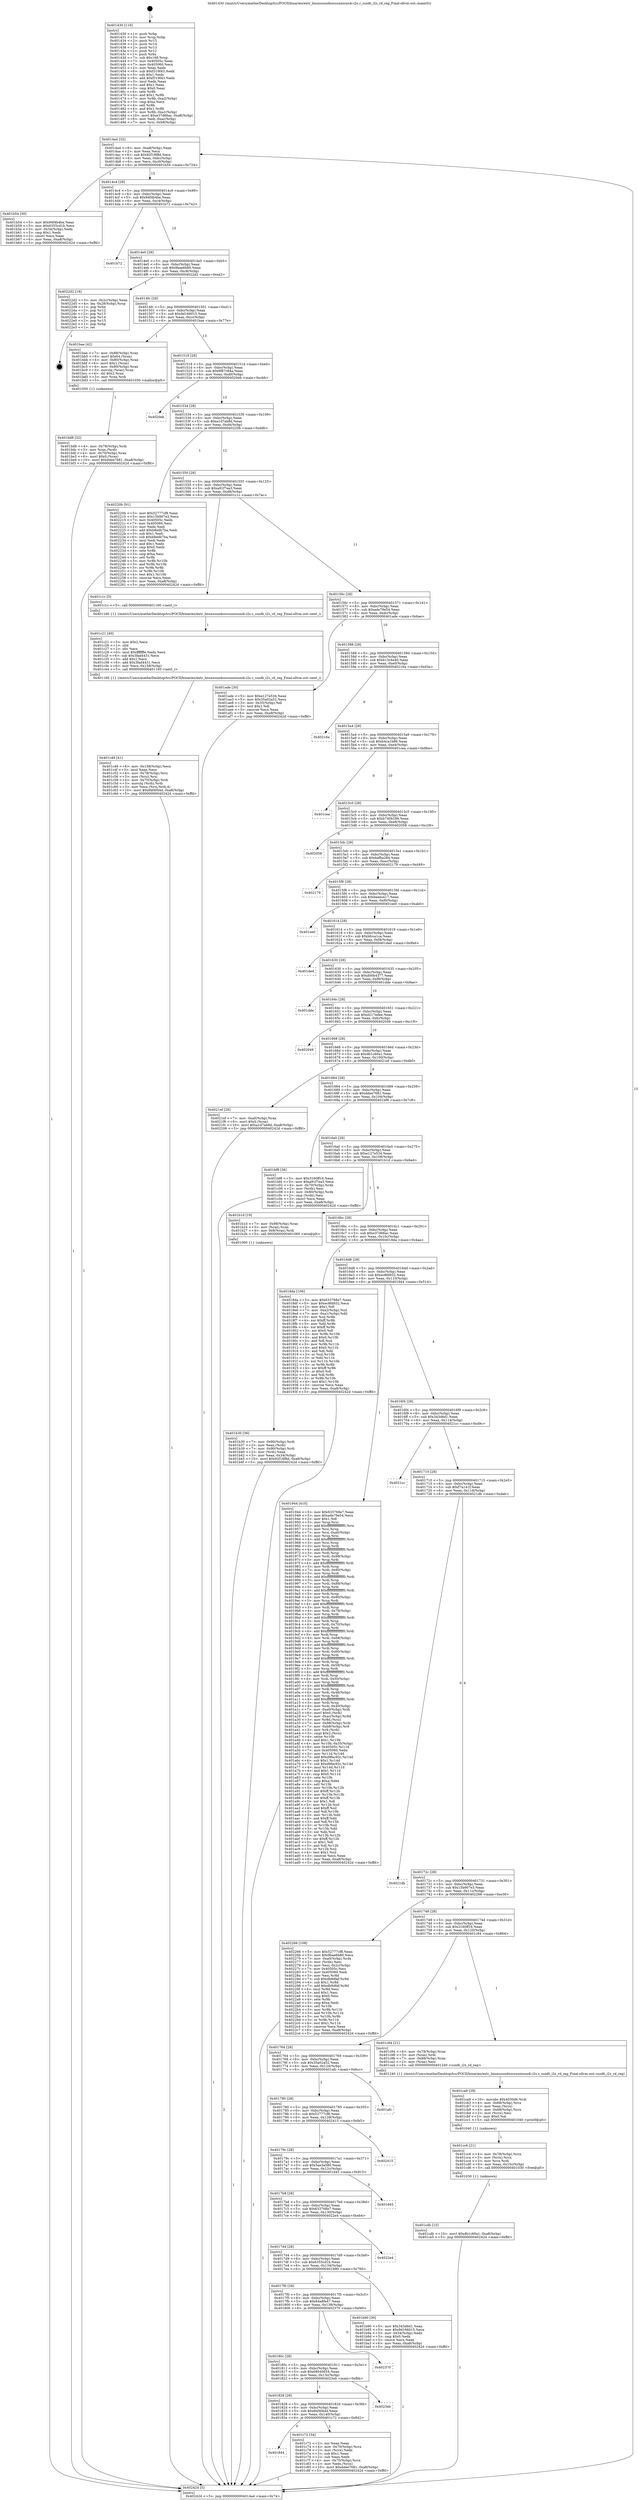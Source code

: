 digraph "0x401430" {
  label = "0x401430 (/mnt/c/Users/mathe/Desktop/tcc/POCII/binaries/extr_linuxsoundsocsunxisun4i-i2s.c_sun8i_i2s_rd_reg_Final-ollvm.out::main(0))"
  labelloc = "t"
  node[shape=record]

  Entry [label="",width=0.3,height=0.3,shape=circle,fillcolor=black,style=filled]
  "0x4014a4" [label="{
     0x4014a4 [32]\l
     | [instrs]\l
     &nbsp;&nbsp;0x4014a4 \<+6\>: mov -0xa8(%rbp),%eax\l
     &nbsp;&nbsp;0x4014aa \<+2\>: mov %eax,%ecx\l
     &nbsp;&nbsp;0x4014ac \<+6\>: sub $0x92f18f8d,%ecx\l
     &nbsp;&nbsp;0x4014b2 \<+6\>: mov %eax,-0xbc(%rbp)\l
     &nbsp;&nbsp;0x4014b8 \<+6\>: mov %ecx,-0xc0(%rbp)\l
     &nbsp;&nbsp;0x4014be \<+6\>: je 0000000000401b54 \<main+0x724\>\l
  }"]
  "0x401b54" [label="{
     0x401b54 [30]\l
     | [instrs]\l
     &nbsp;&nbsp;0x401b54 \<+5\>: mov $0x94f4b4be,%eax\l
     &nbsp;&nbsp;0x401b59 \<+5\>: mov $0x6355cd1b,%ecx\l
     &nbsp;&nbsp;0x401b5e \<+3\>: mov -0x34(%rbp),%edx\l
     &nbsp;&nbsp;0x401b61 \<+3\>: cmp $0x1,%edx\l
     &nbsp;&nbsp;0x401b64 \<+3\>: cmovl %ecx,%eax\l
     &nbsp;&nbsp;0x401b67 \<+6\>: mov %eax,-0xa8(%rbp)\l
     &nbsp;&nbsp;0x401b6d \<+5\>: jmp 000000000040242d \<main+0xffd\>\l
  }"]
  "0x4014c4" [label="{
     0x4014c4 [28]\l
     | [instrs]\l
     &nbsp;&nbsp;0x4014c4 \<+5\>: jmp 00000000004014c9 \<main+0x99\>\l
     &nbsp;&nbsp;0x4014c9 \<+6\>: mov -0xbc(%rbp),%eax\l
     &nbsp;&nbsp;0x4014cf \<+5\>: sub $0x94f4b4be,%eax\l
     &nbsp;&nbsp;0x4014d4 \<+6\>: mov %eax,-0xc4(%rbp)\l
     &nbsp;&nbsp;0x4014da \<+6\>: je 0000000000401b72 \<main+0x742\>\l
  }"]
  Exit [label="",width=0.3,height=0.3,shape=circle,fillcolor=black,style=filled,peripheries=2]
  "0x401b72" [label="{
     0x401b72\l
  }", style=dashed]
  "0x4014e0" [label="{
     0x4014e0 [28]\l
     | [instrs]\l
     &nbsp;&nbsp;0x4014e0 \<+5\>: jmp 00000000004014e5 \<main+0xb5\>\l
     &nbsp;&nbsp;0x4014e5 \<+6\>: mov -0xbc(%rbp),%eax\l
     &nbsp;&nbsp;0x4014eb \<+5\>: sub $0x9bae6b80,%eax\l
     &nbsp;&nbsp;0x4014f0 \<+6\>: mov %eax,-0xc8(%rbp)\l
     &nbsp;&nbsp;0x4014f6 \<+6\>: je 00000000004022d2 \<main+0xea2\>\l
  }"]
  "0x401cdb" [label="{
     0x401cdb [15]\l
     | [instrs]\l
     &nbsp;&nbsp;0x401cdb \<+10\>: movl $0xdb1c60a1,-0xa8(%rbp)\l
     &nbsp;&nbsp;0x401ce5 \<+5\>: jmp 000000000040242d \<main+0xffd\>\l
  }"]
  "0x4022d2" [label="{
     0x4022d2 [18]\l
     | [instrs]\l
     &nbsp;&nbsp;0x4022d2 \<+3\>: mov -0x2c(%rbp),%eax\l
     &nbsp;&nbsp;0x4022d5 \<+4\>: lea -0x28(%rbp),%rsp\l
     &nbsp;&nbsp;0x4022d9 \<+1\>: pop %rbx\l
     &nbsp;&nbsp;0x4022da \<+2\>: pop %r12\l
     &nbsp;&nbsp;0x4022dc \<+2\>: pop %r13\l
     &nbsp;&nbsp;0x4022de \<+2\>: pop %r14\l
     &nbsp;&nbsp;0x4022e0 \<+2\>: pop %r15\l
     &nbsp;&nbsp;0x4022e2 \<+1\>: pop %rbp\l
     &nbsp;&nbsp;0x4022e3 \<+1\>: ret\l
  }"]
  "0x4014fc" [label="{
     0x4014fc [28]\l
     | [instrs]\l
     &nbsp;&nbsp;0x4014fc \<+5\>: jmp 0000000000401501 \<main+0xd1\>\l
     &nbsp;&nbsp;0x401501 \<+6\>: mov -0xbc(%rbp),%eax\l
     &nbsp;&nbsp;0x401507 \<+5\>: sub $0x9d166015,%eax\l
     &nbsp;&nbsp;0x40150c \<+6\>: mov %eax,-0xcc(%rbp)\l
     &nbsp;&nbsp;0x401512 \<+6\>: je 0000000000401bae \<main+0x77e\>\l
  }"]
  "0x401cc6" [label="{
     0x401cc6 [21]\l
     | [instrs]\l
     &nbsp;&nbsp;0x401cc6 \<+4\>: mov -0x78(%rbp),%rcx\l
     &nbsp;&nbsp;0x401cca \<+3\>: mov (%rcx),%rcx\l
     &nbsp;&nbsp;0x401ccd \<+3\>: mov %rcx,%rdi\l
     &nbsp;&nbsp;0x401cd0 \<+6\>: mov %eax,-0x15c(%rbp)\l
     &nbsp;&nbsp;0x401cd6 \<+5\>: call 0000000000401030 \<free@plt\>\l
     | [calls]\l
     &nbsp;&nbsp;0x401030 \{1\} (unknown)\l
  }"]
  "0x401bae" [label="{
     0x401bae [42]\l
     | [instrs]\l
     &nbsp;&nbsp;0x401bae \<+7\>: mov -0x88(%rbp),%rax\l
     &nbsp;&nbsp;0x401bb5 \<+6\>: movl $0x64,(%rax)\l
     &nbsp;&nbsp;0x401bbb \<+4\>: mov -0x80(%rbp),%rax\l
     &nbsp;&nbsp;0x401bbf \<+6\>: movl $0x1,(%rax)\l
     &nbsp;&nbsp;0x401bc5 \<+4\>: mov -0x80(%rbp),%rax\l
     &nbsp;&nbsp;0x401bc9 \<+3\>: movslq (%rax),%rax\l
     &nbsp;&nbsp;0x401bcc \<+4\>: shl $0x2,%rax\l
     &nbsp;&nbsp;0x401bd0 \<+3\>: mov %rax,%rdi\l
     &nbsp;&nbsp;0x401bd3 \<+5\>: call 0000000000401050 \<malloc@plt\>\l
     | [calls]\l
     &nbsp;&nbsp;0x401050 \{1\} (unknown)\l
  }"]
  "0x401518" [label="{
     0x401518 [28]\l
     | [instrs]\l
     &nbsp;&nbsp;0x401518 \<+5\>: jmp 000000000040151d \<main+0xed\>\l
     &nbsp;&nbsp;0x40151d \<+6\>: mov -0xbc(%rbp),%eax\l
     &nbsp;&nbsp;0x401523 \<+5\>: sub $0x9f87c84a,%eax\l
     &nbsp;&nbsp;0x401528 \<+6\>: mov %eax,-0xd0(%rbp)\l
     &nbsp;&nbsp;0x40152e \<+6\>: je 00000000004020eb \<main+0xcbb\>\l
  }"]
  "0x401ca9" [label="{
     0x401ca9 [29]\l
     | [instrs]\l
     &nbsp;&nbsp;0x401ca9 \<+10\>: movabs $0x4030d6,%rdi\l
     &nbsp;&nbsp;0x401cb3 \<+4\>: mov -0x68(%rbp),%rcx\l
     &nbsp;&nbsp;0x401cb7 \<+2\>: mov %eax,(%rcx)\l
     &nbsp;&nbsp;0x401cb9 \<+4\>: mov -0x68(%rbp),%rcx\l
     &nbsp;&nbsp;0x401cbd \<+2\>: mov (%rcx),%esi\l
     &nbsp;&nbsp;0x401cbf \<+2\>: mov $0x0,%al\l
     &nbsp;&nbsp;0x401cc1 \<+5\>: call 0000000000401040 \<printf@plt\>\l
     | [calls]\l
     &nbsp;&nbsp;0x401040 \{1\} (unknown)\l
  }"]
  "0x4020eb" [label="{
     0x4020eb\l
  }", style=dashed]
  "0x401534" [label="{
     0x401534 [28]\l
     | [instrs]\l
     &nbsp;&nbsp;0x401534 \<+5\>: jmp 0000000000401539 \<main+0x109\>\l
     &nbsp;&nbsp;0x401539 \<+6\>: mov -0xbc(%rbp),%eax\l
     &nbsp;&nbsp;0x40153f \<+5\>: sub $0xa1d7ab8d,%eax\l
     &nbsp;&nbsp;0x401544 \<+6\>: mov %eax,-0xd4(%rbp)\l
     &nbsp;&nbsp;0x40154a \<+6\>: je 000000000040220b \<main+0xddb\>\l
  }"]
  "0x401844" [label="{
     0x401844\l
  }", style=dashed]
  "0x40220b" [label="{
     0x40220b [91]\l
     | [instrs]\l
     &nbsp;&nbsp;0x40220b \<+5\>: mov $0x52777cf8,%eax\l
     &nbsp;&nbsp;0x402210 \<+5\>: mov $0x15b907e3,%ecx\l
     &nbsp;&nbsp;0x402215 \<+7\>: mov 0x40505c,%edx\l
     &nbsp;&nbsp;0x40221c \<+7\>: mov 0x405060,%esi\l
     &nbsp;&nbsp;0x402223 \<+2\>: mov %edx,%edi\l
     &nbsp;&nbsp;0x402225 \<+6\>: add $0xb8edb7ba,%edi\l
     &nbsp;&nbsp;0x40222b \<+3\>: sub $0x1,%edi\l
     &nbsp;&nbsp;0x40222e \<+6\>: sub $0xb8edb7ba,%edi\l
     &nbsp;&nbsp;0x402234 \<+3\>: imul %edi,%edx\l
     &nbsp;&nbsp;0x402237 \<+3\>: and $0x1,%edx\l
     &nbsp;&nbsp;0x40223a \<+3\>: cmp $0x0,%edx\l
     &nbsp;&nbsp;0x40223d \<+4\>: sete %r8b\l
     &nbsp;&nbsp;0x402241 \<+3\>: cmp $0xa,%esi\l
     &nbsp;&nbsp;0x402244 \<+4\>: setl %r9b\l
     &nbsp;&nbsp;0x402248 \<+3\>: mov %r8b,%r10b\l
     &nbsp;&nbsp;0x40224b \<+3\>: and %r9b,%r10b\l
     &nbsp;&nbsp;0x40224e \<+3\>: xor %r9b,%r8b\l
     &nbsp;&nbsp;0x402251 \<+3\>: or %r8b,%r10b\l
     &nbsp;&nbsp;0x402254 \<+4\>: test $0x1,%r10b\l
     &nbsp;&nbsp;0x402258 \<+3\>: cmovne %ecx,%eax\l
     &nbsp;&nbsp;0x40225b \<+6\>: mov %eax,-0xa8(%rbp)\l
     &nbsp;&nbsp;0x402261 \<+5\>: jmp 000000000040242d \<main+0xffd\>\l
  }"]
  "0x401550" [label="{
     0x401550 [28]\l
     | [instrs]\l
     &nbsp;&nbsp;0x401550 \<+5\>: jmp 0000000000401555 \<main+0x125\>\l
     &nbsp;&nbsp;0x401555 \<+6\>: mov -0xbc(%rbp),%eax\l
     &nbsp;&nbsp;0x40155b \<+5\>: sub $0xa91f7ea3,%eax\l
     &nbsp;&nbsp;0x401560 \<+6\>: mov %eax,-0xd8(%rbp)\l
     &nbsp;&nbsp;0x401566 \<+6\>: je 0000000000401c1c \<main+0x7ec\>\l
  }"]
  "0x401c72" [label="{
     0x401c72 [34]\l
     | [instrs]\l
     &nbsp;&nbsp;0x401c72 \<+2\>: xor %eax,%eax\l
     &nbsp;&nbsp;0x401c74 \<+4\>: mov -0x70(%rbp),%rcx\l
     &nbsp;&nbsp;0x401c78 \<+2\>: mov (%rcx),%edx\l
     &nbsp;&nbsp;0x401c7a \<+3\>: sub $0x1,%eax\l
     &nbsp;&nbsp;0x401c7d \<+2\>: sub %eax,%edx\l
     &nbsp;&nbsp;0x401c7f \<+4\>: mov -0x70(%rbp),%rcx\l
     &nbsp;&nbsp;0x401c83 \<+2\>: mov %edx,(%rcx)\l
     &nbsp;&nbsp;0x401c85 \<+10\>: movl $0xddee7681,-0xa8(%rbp)\l
     &nbsp;&nbsp;0x401c8f \<+5\>: jmp 000000000040242d \<main+0xffd\>\l
  }"]
  "0x401c1c" [label="{
     0x401c1c [5]\l
     | [instrs]\l
     &nbsp;&nbsp;0x401c1c \<+5\>: call 0000000000401160 \<next_i\>\l
     | [calls]\l
     &nbsp;&nbsp;0x401160 \{1\} (/mnt/c/Users/mathe/Desktop/tcc/POCII/binaries/extr_linuxsoundsocsunxisun4i-i2s.c_sun8i_i2s_rd_reg_Final-ollvm.out::next_i)\l
  }"]
  "0x40156c" [label="{
     0x40156c [28]\l
     | [instrs]\l
     &nbsp;&nbsp;0x40156c \<+5\>: jmp 0000000000401571 \<main+0x141\>\l
     &nbsp;&nbsp;0x401571 \<+6\>: mov -0xbc(%rbp),%eax\l
     &nbsp;&nbsp;0x401577 \<+5\>: sub $0xade79e54,%eax\l
     &nbsp;&nbsp;0x40157c \<+6\>: mov %eax,-0xdc(%rbp)\l
     &nbsp;&nbsp;0x401582 \<+6\>: je 0000000000401ade \<main+0x6ae\>\l
  }"]
  "0x401828" [label="{
     0x401828 [28]\l
     | [instrs]\l
     &nbsp;&nbsp;0x401828 \<+5\>: jmp 000000000040182d \<main+0x3fd\>\l
     &nbsp;&nbsp;0x40182d \<+6\>: mov -0xbc(%rbp),%eax\l
     &nbsp;&nbsp;0x401833 \<+5\>: sub $0x6bf4f44d,%eax\l
     &nbsp;&nbsp;0x401838 \<+6\>: mov %eax,-0x140(%rbp)\l
     &nbsp;&nbsp;0x40183e \<+6\>: je 0000000000401c72 \<main+0x842\>\l
  }"]
  "0x401ade" [label="{
     0x401ade [30]\l
     | [instrs]\l
     &nbsp;&nbsp;0x401ade \<+5\>: mov $0xe127e534,%eax\l
     &nbsp;&nbsp;0x401ae3 \<+5\>: mov $0x35a02a52,%ecx\l
     &nbsp;&nbsp;0x401ae8 \<+3\>: mov -0x35(%rbp),%dl\l
     &nbsp;&nbsp;0x401aeb \<+3\>: test $0x1,%dl\l
     &nbsp;&nbsp;0x401aee \<+3\>: cmovne %ecx,%eax\l
     &nbsp;&nbsp;0x401af1 \<+6\>: mov %eax,-0xa8(%rbp)\l
     &nbsp;&nbsp;0x401af7 \<+5\>: jmp 000000000040242d \<main+0xffd\>\l
  }"]
  "0x401588" [label="{
     0x401588 [28]\l
     | [instrs]\l
     &nbsp;&nbsp;0x401588 \<+5\>: jmp 000000000040158d \<main+0x15d\>\l
     &nbsp;&nbsp;0x40158d \<+6\>: mov -0xbc(%rbp),%eax\l
     &nbsp;&nbsp;0x401593 \<+5\>: sub $0xb13c4a40,%eax\l
     &nbsp;&nbsp;0x401598 \<+6\>: mov %eax,-0xe0(%rbp)\l
     &nbsp;&nbsp;0x40159e \<+6\>: je 000000000040216a \<main+0xd3a\>\l
  }"]
  "0x4023eb" [label="{
     0x4023eb\l
  }", style=dashed]
  "0x40216a" [label="{
     0x40216a\l
  }", style=dashed]
  "0x4015a4" [label="{
     0x4015a4 [28]\l
     | [instrs]\l
     &nbsp;&nbsp;0x4015a4 \<+5\>: jmp 00000000004015a9 \<main+0x179\>\l
     &nbsp;&nbsp;0x4015a9 \<+6\>: mov -0xbc(%rbp),%eax\l
     &nbsp;&nbsp;0x4015af \<+5\>: sub $0xb4ca1b86,%eax\l
     &nbsp;&nbsp;0x4015b4 \<+6\>: mov %eax,-0xe4(%rbp)\l
     &nbsp;&nbsp;0x4015ba \<+6\>: je 0000000000401cea \<main+0x8ba\>\l
  }"]
  "0x40180c" [label="{
     0x40180c [28]\l
     | [instrs]\l
     &nbsp;&nbsp;0x40180c \<+5\>: jmp 0000000000401811 \<main+0x3e1\>\l
     &nbsp;&nbsp;0x401811 \<+6\>: mov -0xbc(%rbp),%eax\l
     &nbsp;&nbsp;0x401817 \<+5\>: sub $0x68040654,%eax\l
     &nbsp;&nbsp;0x40181c \<+6\>: mov %eax,-0x13c(%rbp)\l
     &nbsp;&nbsp;0x401822 \<+6\>: je 00000000004023eb \<main+0xfbb\>\l
  }"]
  "0x401cea" [label="{
     0x401cea\l
  }", style=dashed]
  "0x4015c0" [label="{
     0x4015c0 [28]\l
     | [instrs]\l
     &nbsp;&nbsp;0x4015c0 \<+5\>: jmp 00000000004015c5 \<main+0x195\>\l
     &nbsp;&nbsp;0x4015c5 \<+6\>: mov -0xbc(%rbp),%eax\l
     &nbsp;&nbsp;0x4015cb \<+5\>: sub $0xb740b186,%eax\l
     &nbsp;&nbsp;0x4015d0 \<+6\>: mov %eax,-0xe8(%rbp)\l
     &nbsp;&nbsp;0x4015d6 \<+6\>: je 0000000000402058 \<main+0xc28\>\l
  }"]
  "0x402370" [label="{
     0x402370\l
  }", style=dashed]
  "0x402058" [label="{
     0x402058\l
  }", style=dashed]
  "0x4015dc" [label="{
     0x4015dc [28]\l
     | [instrs]\l
     &nbsp;&nbsp;0x4015dc \<+5\>: jmp 00000000004015e1 \<main+0x1b1\>\l
     &nbsp;&nbsp;0x4015e1 \<+6\>: mov -0xbc(%rbp),%eax\l
     &nbsp;&nbsp;0x4015e7 \<+5\>: sub $0xbafba284,%eax\l
     &nbsp;&nbsp;0x4015ec \<+6\>: mov %eax,-0xec(%rbp)\l
     &nbsp;&nbsp;0x4015f2 \<+6\>: je 0000000000402179 \<main+0xd49\>\l
  }"]
  "0x401c49" [label="{
     0x401c49 [41]\l
     | [instrs]\l
     &nbsp;&nbsp;0x401c49 \<+6\>: mov -0x158(%rbp),%ecx\l
     &nbsp;&nbsp;0x401c4f \<+3\>: imul %eax,%ecx\l
     &nbsp;&nbsp;0x401c52 \<+4\>: mov -0x78(%rbp),%rsi\l
     &nbsp;&nbsp;0x401c56 \<+3\>: mov (%rsi),%rsi\l
     &nbsp;&nbsp;0x401c59 \<+4\>: mov -0x70(%rbp),%rdi\l
     &nbsp;&nbsp;0x401c5d \<+3\>: movslq (%rdi),%rdi\l
     &nbsp;&nbsp;0x401c60 \<+3\>: mov %ecx,(%rsi,%rdi,4)\l
     &nbsp;&nbsp;0x401c63 \<+10\>: movl $0x6bf4f44d,-0xa8(%rbp)\l
     &nbsp;&nbsp;0x401c6d \<+5\>: jmp 000000000040242d \<main+0xffd\>\l
  }"]
  "0x402179" [label="{
     0x402179\l
  }", style=dashed]
  "0x4015f8" [label="{
     0x4015f8 [28]\l
     | [instrs]\l
     &nbsp;&nbsp;0x4015f8 \<+5\>: jmp 00000000004015fd \<main+0x1cd\>\l
     &nbsp;&nbsp;0x4015fd \<+6\>: mov -0xbc(%rbp),%eax\l
     &nbsp;&nbsp;0x401603 \<+5\>: sub $0xbeeece17,%eax\l
     &nbsp;&nbsp;0x401608 \<+6\>: mov %eax,-0xf0(%rbp)\l
     &nbsp;&nbsp;0x40160e \<+6\>: je 0000000000401ee0 \<main+0xab0\>\l
  }"]
  "0x401c21" [label="{
     0x401c21 [40]\l
     | [instrs]\l
     &nbsp;&nbsp;0x401c21 \<+5\>: mov $0x2,%ecx\l
     &nbsp;&nbsp;0x401c26 \<+1\>: cltd\l
     &nbsp;&nbsp;0x401c27 \<+2\>: idiv %ecx\l
     &nbsp;&nbsp;0x401c29 \<+6\>: imul $0xfffffffe,%edx,%ecx\l
     &nbsp;&nbsp;0x401c2f \<+6\>: sub $0x3fad4431,%ecx\l
     &nbsp;&nbsp;0x401c35 \<+3\>: add $0x1,%ecx\l
     &nbsp;&nbsp;0x401c38 \<+6\>: add $0x3fad4431,%ecx\l
     &nbsp;&nbsp;0x401c3e \<+6\>: mov %ecx,-0x158(%rbp)\l
     &nbsp;&nbsp;0x401c44 \<+5\>: call 0000000000401160 \<next_i\>\l
     | [calls]\l
     &nbsp;&nbsp;0x401160 \{1\} (/mnt/c/Users/mathe/Desktop/tcc/POCII/binaries/extr_linuxsoundsocsunxisun4i-i2s.c_sun8i_i2s_rd_reg_Final-ollvm.out::next_i)\l
  }"]
  "0x401ee0" [label="{
     0x401ee0\l
  }", style=dashed]
  "0x401614" [label="{
     0x401614 [28]\l
     | [instrs]\l
     &nbsp;&nbsp;0x401614 \<+5\>: jmp 0000000000401619 \<main+0x1e9\>\l
     &nbsp;&nbsp;0x401619 \<+6\>: mov -0xbc(%rbp),%eax\l
     &nbsp;&nbsp;0x40161f \<+5\>: sub $0xbfcca1ca,%eax\l
     &nbsp;&nbsp;0x401624 \<+6\>: mov %eax,-0xf4(%rbp)\l
     &nbsp;&nbsp;0x40162a \<+6\>: je 0000000000401ded \<main+0x9bd\>\l
  }"]
  "0x401bd8" [label="{
     0x401bd8 [32]\l
     | [instrs]\l
     &nbsp;&nbsp;0x401bd8 \<+4\>: mov -0x78(%rbp),%rdi\l
     &nbsp;&nbsp;0x401bdc \<+3\>: mov %rax,(%rdi)\l
     &nbsp;&nbsp;0x401bdf \<+4\>: mov -0x70(%rbp),%rax\l
     &nbsp;&nbsp;0x401be3 \<+6\>: movl $0x0,(%rax)\l
     &nbsp;&nbsp;0x401be9 \<+10\>: movl $0xddee7681,-0xa8(%rbp)\l
     &nbsp;&nbsp;0x401bf3 \<+5\>: jmp 000000000040242d \<main+0xffd\>\l
  }"]
  "0x401ded" [label="{
     0x401ded\l
  }", style=dashed]
  "0x401630" [label="{
     0x401630 [28]\l
     | [instrs]\l
     &nbsp;&nbsp;0x401630 \<+5\>: jmp 0000000000401635 \<main+0x205\>\l
     &nbsp;&nbsp;0x401635 \<+6\>: mov -0xbc(%rbp),%eax\l
     &nbsp;&nbsp;0x40163b \<+5\>: sub $0xd00b4377,%eax\l
     &nbsp;&nbsp;0x401640 \<+6\>: mov %eax,-0xf8(%rbp)\l
     &nbsp;&nbsp;0x401646 \<+6\>: je 0000000000401dde \<main+0x9ae\>\l
  }"]
  "0x4017f0" [label="{
     0x4017f0 [28]\l
     | [instrs]\l
     &nbsp;&nbsp;0x4017f0 \<+5\>: jmp 00000000004017f5 \<main+0x3c5\>\l
     &nbsp;&nbsp;0x4017f5 \<+6\>: mov -0xbc(%rbp),%eax\l
     &nbsp;&nbsp;0x4017fb \<+5\>: sub $0x64a8fe47,%eax\l
     &nbsp;&nbsp;0x401800 \<+6\>: mov %eax,-0x138(%rbp)\l
     &nbsp;&nbsp;0x401806 \<+6\>: je 0000000000402370 \<main+0xf40\>\l
  }"]
  "0x401dde" [label="{
     0x401dde\l
  }", style=dashed]
  "0x40164c" [label="{
     0x40164c [28]\l
     | [instrs]\l
     &nbsp;&nbsp;0x40164c \<+5\>: jmp 0000000000401651 \<main+0x221\>\l
     &nbsp;&nbsp;0x401651 \<+6\>: mov -0xbc(%rbp),%eax\l
     &nbsp;&nbsp;0x401657 \<+5\>: sub $0xd217edee,%eax\l
     &nbsp;&nbsp;0x40165c \<+6\>: mov %eax,-0xfc(%rbp)\l
     &nbsp;&nbsp;0x401662 \<+6\>: je 0000000000402049 \<main+0xc19\>\l
  }"]
  "0x401b90" [label="{
     0x401b90 [30]\l
     | [instrs]\l
     &nbsp;&nbsp;0x401b90 \<+5\>: mov $0x343d6d1,%eax\l
     &nbsp;&nbsp;0x401b95 \<+5\>: mov $0x9d166015,%ecx\l
     &nbsp;&nbsp;0x401b9a \<+3\>: mov -0x34(%rbp),%edx\l
     &nbsp;&nbsp;0x401b9d \<+3\>: cmp $0x0,%edx\l
     &nbsp;&nbsp;0x401ba0 \<+3\>: cmove %ecx,%eax\l
     &nbsp;&nbsp;0x401ba3 \<+6\>: mov %eax,-0xa8(%rbp)\l
     &nbsp;&nbsp;0x401ba9 \<+5\>: jmp 000000000040242d \<main+0xffd\>\l
  }"]
  "0x402049" [label="{
     0x402049\l
  }", style=dashed]
  "0x401668" [label="{
     0x401668 [28]\l
     | [instrs]\l
     &nbsp;&nbsp;0x401668 \<+5\>: jmp 000000000040166d \<main+0x23d\>\l
     &nbsp;&nbsp;0x40166d \<+6\>: mov -0xbc(%rbp),%eax\l
     &nbsp;&nbsp;0x401673 \<+5\>: sub $0xdb1c60a1,%eax\l
     &nbsp;&nbsp;0x401678 \<+6\>: mov %eax,-0x100(%rbp)\l
     &nbsp;&nbsp;0x40167e \<+6\>: je 00000000004021ef \<main+0xdbf\>\l
  }"]
  "0x4017d4" [label="{
     0x4017d4 [28]\l
     | [instrs]\l
     &nbsp;&nbsp;0x4017d4 \<+5\>: jmp 00000000004017d9 \<main+0x3a9\>\l
     &nbsp;&nbsp;0x4017d9 \<+6\>: mov -0xbc(%rbp),%eax\l
     &nbsp;&nbsp;0x4017df \<+5\>: sub $0x6355cd1b,%eax\l
     &nbsp;&nbsp;0x4017e4 \<+6\>: mov %eax,-0x134(%rbp)\l
     &nbsp;&nbsp;0x4017ea \<+6\>: je 0000000000401b90 \<main+0x760\>\l
  }"]
  "0x4021ef" [label="{
     0x4021ef [28]\l
     | [instrs]\l
     &nbsp;&nbsp;0x4021ef \<+7\>: mov -0xa0(%rbp),%rax\l
     &nbsp;&nbsp;0x4021f6 \<+6\>: movl $0x0,(%rax)\l
     &nbsp;&nbsp;0x4021fc \<+10\>: movl $0xa1d7ab8d,-0xa8(%rbp)\l
     &nbsp;&nbsp;0x402206 \<+5\>: jmp 000000000040242d \<main+0xffd\>\l
  }"]
  "0x401684" [label="{
     0x401684 [28]\l
     | [instrs]\l
     &nbsp;&nbsp;0x401684 \<+5\>: jmp 0000000000401689 \<main+0x259\>\l
     &nbsp;&nbsp;0x401689 \<+6\>: mov -0xbc(%rbp),%eax\l
     &nbsp;&nbsp;0x40168f \<+5\>: sub $0xddee7681,%eax\l
     &nbsp;&nbsp;0x401694 \<+6\>: mov %eax,-0x104(%rbp)\l
     &nbsp;&nbsp;0x40169a \<+6\>: je 0000000000401bf8 \<main+0x7c8\>\l
  }"]
  "0x4022e4" [label="{
     0x4022e4\l
  }", style=dashed]
  "0x401bf8" [label="{
     0x401bf8 [36]\l
     | [instrs]\l
     &nbsp;&nbsp;0x401bf8 \<+5\>: mov $0x3160ff16,%eax\l
     &nbsp;&nbsp;0x401bfd \<+5\>: mov $0xa91f7ea3,%ecx\l
     &nbsp;&nbsp;0x401c02 \<+4\>: mov -0x70(%rbp),%rdx\l
     &nbsp;&nbsp;0x401c06 \<+2\>: mov (%rdx),%esi\l
     &nbsp;&nbsp;0x401c08 \<+4\>: mov -0x80(%rbp),%rdx\l
     &nbsp;&nbsp;0x401c0c \<+2\>: cmp (%rdx),%esi\l
     &nbsp;&nbsp;0x401c0e \<+3\>: cmovl %ecx,%eax\l
     &nbsp;&nbsp;0x401c11 \<+6\>: mov %eax,-0xa8(%rbp)\l
     &nbsp;&nbsp;0x401c17 \<+5\>: jmp 000000000040242d \<main+0xffd\>\l
  }"]
  "0x4016a0" [label="{
     0x4016a0 [28]\l
     | [instrs]\l
     &nbsp;&nbsp;0x4016a0 \<+5\>: jmp 00000000004016a5 \<main+0x275\>\l
     &nbsp;&nbsp;0x4016a5 \<+6\>: mov -0xbc(%rbp),%eax\l
     &nbsp;&nbsp;0x4016ab \<+5\>: sub $0xe127e534,%eax\l
     &nbsp;&nbsp;0x4016b0 \<+6\>: mov %eax,-0x108(%rbp)\l
     &nbsp;&nbsp;0x4016b6 \<+6\>: je 0000000000401b1d \<main+0x6ed\>\l
  }"]
  "0x4017b8" [label="{
     0x4017b8 [28]\l
     | [instrs]\l
     &nbsp;&nbsp;0x4017b8 \<+5\>: jmp 00000000004017bd \<main+0x38d\>\l
     &nbsp;&nbsp;0x4017bd \<+6\>: mov -0xbc(%rbp),%eax\l
     &nbsp;&nbsp;0x4017c3 \<+5\>: sub $0x633768e7,%eax\l
     &nbsp;&nbsp;0x4017c8 \<+6\>: mov %eax,-0x130(%rbp)\l
     &nbsp;&nbsp;0x4017ce \<+6\>: je 00000000004022e4 \<main+0xeb4\>\l
  }"]
  "0x401b1d" [label="{
     0x401b1d [19]\l
     | [instrs]\l
     &nbsp;&nbsp;0x401b1d \<+7\>: mov -0x98(%rbp),%rax\l
     &nbsp;&nbsp;0x401b24 \<+3\>: mov (%rax),%rax\l
     &nbsp;&nbsp;0x401b27 \<+4\>: mov 0x8(%rax),%rdi\l
     &nbsp;&nbsp;0x401b2b \<+5\>: call 0000000000401060 \<atoi@plt\>\l
     | [calls]\l
     &nbsp;&nbsp;0x401060 \{1\} (unknown)\l
  }"]
  "0x4016bc" [label="{
     0x4016bc [28]\l
     | [instrs]\l
     &nbsp;&nbsp;0x4016bc \<+5\>: jmp 00000000004016c1 \<main+0x291\>\l
     &nbsp;&nbsp;0x4016c1 \<+6\>: mov -0xbc(%rbp),%eax\l
     &nbsp;&nbsp;0x4016c7 \<+5\>: sub $0xe37d66ac,%eax\l
     &nbsp;&nbsp;0x4016cc \<+6\>: mov %eax,-0x10c(%rbp)\l
     &nbsp;&nbsp;0x4016d2 \<+6\>: je 00000000004018da \<main+0x4aa\>\l
  }"]
  "0x401d45" [label="{
     0x401d45\l
  }", style=dashed]
  "0x4018da" [label="{
     0x4018da [106]\l
     | [instrs]\l
     &nbsp;&nbsp;0x4018da \<+5\>: mov $0x633768e7,%eax\l
     &nbsp;&nbsp;0x4018df \<+5\>: mov $0xec8fd932,%ecx\l
     &nbsp;&nbsp;0x4018e4 \<+2\>: mov $0x1,%dl\l
     &nbsp;&nbsp;0x4018e6 \<+7\>: mov -0xa2(%rbp),%sil\l
     &nbsp;&nbsp;0x4018ed \<+7\>: mov -0xa1(%rbp),%dil\l
     &nbsp;&nbsp;0x4018f4 \<+3\>: mov %sil,%r8b\l
     &nbsp;&nbsp;0x4018f7 \<+4\>: xor $0xff,%r8b\l
     &nbsp;&nbsp;0x4018fb \<+3\>: mov %dil,%r9b\l
     &nbsp;&nbsp;0x4018fe \<+4\>: xor $0xff,%r9b\l
     &nbsp;&nbsp;0x401902 \<+3\>: xor $0x0,%dl\l
     &nbsp;&nbsp;0x401905 \<+3\>: mov %r8b,%r10b\l
     &nbsp;&nbsp;0x401908 \<+4\>: and $0x0,%r10b\l
     &nbsp;&nbsp;0x40190c \<+3\>: and %dl,%sil\l
     &nbsp;&nbsp;0x40190f \<+3\>: mov %r9b,%r11b\l
     &nbsp;&nbsp;0x401912 \<+4\>: and $0x0,%r11b\l
     &nbsp;&nbsp;0x401916 \<+3\>: and %dl,%dil\l
     &nbsp;&nbsp;0x401919 \<+3\>: or %sil,%r10b\l
     &nbsp;&nbsp;0x40191c \<+3\>: or %dil,%r11b\l
     &nbsp;&nbsp;0x40191f \<+3\>: xor %r11b,%r10b\l
     &nbsp;&nbsp;0x401922 \<+3\>: or %r9b,%r8b\l
     &nbsp;&nbsp;0x401925 \<+4\>: xor $0xff,%r8b\l
     &nbsp;&nbsp;0x401929 \<+3\>: or $0x0,%dl\l
     &nbsp;&nbsp;0x40192c \<+3\>: and %dl,%r8b\l
     &nbsp;&nbsp;0x40192f \<+3\>: or %r8b,%r10b\l
     &nbsp;&nbsp;0x401932 \<+4\>: test $0x1,%r10b\l
     &nbsp;&nbsp;0x401936 \<+3\>: cmovne %ecx,%eax\l
     &nbsp;&nbsp;0x401939 \<+6\>: mov %eax,-0xa8(%rbp)\l
     &nbsp;&nbsp;0x40193f \<+5\>: jmp 000000000040242d \<main+0xffd\>\l
  }"]
  "0x4016d8" [label="{
     0x4016d8 [28]\l
     | [instrs]\l
     &nbsp;&nbsp;0x4016d8 \<+5\>: jmp 00000000004016dd \<main+0x2ad\>\l
     &nbsp;&nbsp;0x4016dd \<+6\>: mov -0xbc(%rbp),%eax\l
     &nbsp;&nbsp;0x4016e3 \<+5\>: sub $0xec8fd932,%eax\l
     &nbsp;&nbsp;0x4016e8 \<+6\>: mov %eax,-0x110(%rbp)\l
     &nbsp;&nbsp;0x4016ee \<+6\>: je 0000000000401944 \<main+0x514\>\l
  }"]
  "0x40242d" [label="{
     0x40242d [5]\l
     | [instrs]\l
     &nbsp;&nbsp;0x40242d \<+5\>: jmp 00000000004014a4 \<main+0x74\>\l
  }"]
  "0x401430" [label="{
     0x401430 [116]\l
     | [instrs]\l
     &nbsp;&nbsp;0x401430 \<+1\>: push %rbp\l
     &nbsp;&nbsp;0x401431 \<+3\>: mov %rsp,%rbp\l
     &nbsp;&nbsp;0x401434 \<+2\>: push %r15\l
     &nbsp;&nbsp;0x401436 \<+2\>: push %r14\l
     &nbsp;&nbsp;0x401438 \<+2\>: push %r13\l
     &nbsp;&nbsp;0x40143a \<+2\>: push %r12\l
     &nbsp;&nbsp;0x40143c \<+1\>: push %rbx\l
     &nbsp;&nbsp;0x40143d \<+7\>: sub $0x168,%rsp\l
     &nbsp;&nbsp;0x401444 \<+7\>: mov 0x40505c,%eax\l
     &nbsp;&nbsp;0x40144b \<+7\>: mov 0x405060,%ecx\l
     &nbsp;&nbsp;0x401452 \<+2\>: mov %eax,%edx\l
     &nbsp;&nbsp;0x401454 \<+6\>: sub $0xf319f43,%edx\l
     &nbsp;&nbsp;0x40145a \<+3\>: sub $0x1,%edx\l
     &nbsp;&nbsp;0x40145d \<+6\>: add $0xf319f43,%edx\l
     &nbsp;&nbsp;0x401463 \<+3\>: imul %edx,%eax\l
     &nbsp;&nbsp;0x401466 \<+3\>: and $0x1,%eax\l
     &nbsp;&nbsp;0x401469 \<+3\>: cmp $0x0,%eax\l
     &nbsp;&nbsp;0x40146c \<+4\>: sete %r8b\l
     &nbsp;&nbsp;0x401470 \<+4\>: and $0x1,%r8b\l
     &nbsp;&nbsp;0x401474 \<+7\>: mov %r8b,-0xa2(%rbp)\l
     &nbsp;&nbsp;0x40147b \<+3\>: cmp $0xa,%ecx\l
     &nbsp;&nbsp;0x40147e \<+4\>: setl %r8b\l
     &nbsp;&nbsp;0x401482 \<+4\>: and $0x1,%r8b\l
     &nbsp;&nbsp;0x401486 \<+7\>: mov %r8b,-0xa1(%rbp)\l
     &nbsp;&nbsp;0x40148d \<+10\>: movl $0xe37d66ac,-0xa8(%rbp)\l
     &nbsp;&nbsp;0x401497 \<+6\>: mov %edi,-0xac(%rbp)\l
     &nbsp;&nbsp;0x40149d \<+7\>: mov %rsi,-0xb8(%rbp)\l
  }"]
  "0x40179c" [label="{
     0x40179c [28]\l
     | [instrs]\l
     &nbsp;&nbsp;0x40179c \<+5\>: jmp 00000000004017a1 \<main+0x371\>\l
     &nbsp;&nbsp;0x4017a1 \<+6\>: mov -0xbc(%rbp),%eax\l
     &nbsp;&nbsp;0x4017a7 \<+5\>: sub $0x5ae3a580,%eax\l
     &nbsp;&nbsp;0x4017ac \<+6\>: mov %eax,-0x12c(%rbp)\l
     &nbsp;&nbsp;0x4017b2 \<+6\>: je 0000000000401d45 \<main+0x915\>\l
  }"]
  "0x401944" [label="{
     0x401944 [410]\l
     | [instrs]\l
     &nbsp;&nbsp;0x401944 \<+5\>: mov $0x633768e7,%eax\l
     &nbsp;&nbsp;0x401949 \<+5\>: mov $0xade79e54,%ecx\l
     &nbsp;&nbsp;0x40194e \<+2\>: mov $0x1,%dl\l
     &nbsp;&nbsp;0x401950 \<+3\>: mov %rsp,%rsi\l
     &nbsp;&nbsp;0x401953 \<+4\>: add $0xfffffffffffffff0,%rsi\l
     &nbsp;&nbsp;0x401957 \<+3\>: mov %rsi,%rsp\l
     &nbsp;&nbsp;0x40195a \<+7\>: mov %rsi,-0xa0(%rbp)\l
     &nbsp;&nbsp;0x401961 \<+3\>: mov %rsp,%rsi\l
     &nbsp;&nbsp;0x401964 \<+4\>: add $0xfffffffffffffff0,%rsi\l
     &nbsp;&nbsp;0x401968 \<+3\>: mov %rsi,%rsp\l
     &nbsp;&nbsp;0x40196b \<+3\>: mov %rsp,%rdi\l
     &nbsp;&nbsp;0x40196e \<+4\>: add $0xfffffffffffffff0,%rdi\l
     &nbsp;&nbsp;0x401972 \<+3\>: mov %rdi,%rsp\l
     &nbsp;&nbsp;0x401975 \<+7\>: mov %rdi,-0x98(%rbp)\l
     &nbsp;&nbsp;0x40197c \<+3\>: mov %rsp,%rdi\l
     &nbsp;&nbsp;0x40197f \<+4\>: add $0xfffffffffffffff0,%rdi\l
     &nbsp;&nbsp;0x401983 \<+3\>: mov %rdi,%rsp\l
     &nbsp;&nbsp;0x401986 \<+7\>: mov %rdi,-0x90(%rbp)\l
     &nbsp;&nbsp;0x40198d \<+3\>: mov %rsp,%rdi\l
     &nbsp;&nbsp;0x401990 \<+4\>: add $0xfffffffffffffff0,%rdi\l
     &nbsp;&nbsp;0x401994 \<+3\>: mov %rdi,%rsp\l
     &nbsp;&nbsp;0x401997 \<+7\>: mov %rdi,-0x88(%rbp)\l
     &nbsp;&nbsp;0x40199e \<+3\>: mov %rsp,%rdi\l
     &nbsp;&nbsp;0x4019a1 \<+4\>: add $0xfffffffffffffff0,%rdi\l
     &nbsp;&nbsp;0x4019a5 \<+3\>: mov %rdi,%rsp\l
     &nbsp;&nbsp;0x4019a8 \<+4\>: mov %rdi,-0x80(%rbp)\l
     &nbsp;&nbsp;0x4019ac \<+3\>: mov %rsp,%rdi\l
     &nbsp;&nbsp;0x4019af \<+4\>: add $0xfffffffffffffff0,%rdi\l
     &nbsp;&nbsp;0x4019b3 \<+3\>: mov %rdi,%rsp\l
     &nbsp;&nbsp;0x4019b6 \<+4\>: mov %rdi,-0x78(%rbp)\l
     &nbsp;&nbsp;0x4019ba \<+3\>: mov %rsp,%rdi\l
     &nbsp;&nbsp;0x4019bd \<+4\>: add $0xfffffffffffffff0,%rdi\l
     &nbsp;&nbsp;0x4019c1 \<+3\>: mov %rdi,%rsp\l
     &nbsp;&nbsp;0x4019c4 \<+4\>: mov %rdi,-0x70(%rbp)\l
     &nbsp;&nbsp;0x4019c8 \<+3\>: mov %rsp,%rdi\l
     &nbsp;&nbsp;0x4019cb \<+4\>: add $0xfffffffffffffff0,%rdi\l
     &nbsp;&nbsp;0x4019cf \<+3\>: mov %rdi,%rsp\l
     &nbsp;&nbsp;0x4019d2 \<+4\>: mov %rdi,-0x68(%rbp)\l
     &nbsp;&nbsp;0x4019d6 \<+3\>: mov %rsp,%rdi\l
     &nbsp;&nbsp;0x4019d9 \<+4\>: add $0xfffffffffffffff0,%rdi\l
     &nbsp;&nbsp;0x4019dd \<+3\>: mov %rdi,%rsp\l
     &nbsp;&nbsp;0x4019e0 \<+4\>: mov %rdi,-0x60(%rbp)\l
     &nbsp;&nbsp;0x4019e4 \<+3\>: mov %rsp,%rdi\l
     &nbsp;&nbsp;0x4019e7 \<+4\>: add $0xfffffffffffffff0,%rdi\l
     &nbsp;&nbsp;0x4019eb \<+3\>: mov %rdi,%rsp\l
     &nbsp;&nbsp;0x4019ee \<+4\>: mov %rdi,-0x58(%rbp)\l
     &nbsp;&nbsp;0x4019f2 \<+3\>: mov %rsp,%rdi\l
     &nbsp;&nbsp;0x4019f5 \<+4\>: add $0xfffffffffffffff0,%rdi\l
     &nbsp;&nbsp;0x4019f9 \<+3\>: mov %rdi,%rsp\l
     &nbsp;&nbsp;0x4019fc \<+4\>: mov %rdi,-0x50(%rbp)\l
     &nbsp;&nbsp;0x401a00 \<+3\>: mov %rsp,%rdi\l
     &nbsp;&nbsp;0x401a03 \<+4\>: add $0xfffffffffffffff0,%rdi\l
     &nbsp;&nbsp;0x401a07 \<+3\>: mov %rdi,%rsp\l
     &nbsp;&nbsp;0x401a0a \<+4\>: mov %rdi,-0x48(%rbp)\l
     &nbsp;&nbsp;0x401a0e \<+3\>: mov %rsp,%rdi\l
     &nbsp;&nbsp;0x401a11 \<+4\>: add $0xfffffffffffffff0,%rdi\l
     &nbsp;&nbsp;0x401a15 \<+3\>: mov %rdi,%rsp\l
     &nbsp;&nbsp;0x401a18 \<+4\>: mov %rdi,-0x40(%rbp)\l
     &nbsp;&nbsp;0x401a1c \<+7\>: mov -0xa0(%rbp),%rdi\l
     &nbsp;&nbsp;0x401a23 \<+6\>: movl $0x0,(%rdi)\l
     &nbsp;&nbsp;0x401a29 \<+7\>: mov -0xac(%rbp),%r8d\l
     &nbsp;&nbsp;0x401a30 \<+3\>: mov %r8d,(%rsi)\l
     &nbsp;&nbsp;0x401a33 \<+7\>: mov -0x98(%rbp),%rdi\l
     &nbsp;&nbsp;0x401a3a \<+7\>: mov -0xb8(%rbp),%r9\l
     &nbsp;&nbsp;0x401a41 \<+3\>: mov %r9,(%rdi)\l
     &nbsp;&nbsp;0x401a44 \<+3\>: cmpl $0x2,(%rsi)\l
     &nbsp;&nbsp;0x401a47 \<+4\>: setne %r10b\l
     &nbsp;&nbsp;0x401a4b \<+4\>: and $0x1,%r10b\l
     &nbsp;&nbsp;0x401a4f \<+4\>: mov %r10b,-0x35(%rbp)\l
     &nbsp;&nbsp;0x401a53 \<+8\>: mov 0x40505c,%r11d\l
     &nbsp;&nbsp;0x401a5b \<+7\>: mov 0x405060,%ebx\l
     &nbsp;&nbsp;0x401a62 \<+3\>: mov %r11d,%r14d\l
     &nbsp;&nbsp;0x401a65 \<+7\>: add $0xd9fac92c,%r14d\l
     &nbsp;&nbsp;0x401a6c \<+4\>: sub $0x1,%r14d\l
     &nbsp;&nbsp;0x401a70 \<+7\>: sub $0xd9fac92c,%r14d\l
     &nbsp;&nbsp;0x401a77 \<+4\>: imul %r14d,%r11d\l
     &nbsp;&nbsp;0x401a7b \<+4\>: and $0x1,%r11d\l
     &nbsp;&nbsp;0x401a7f \<+4\>: cmp $0x0,%r11d\l
     &nbsp;&nbsp;0x401a83 \<+4\>: sete %r10b\l
     &nbsp;&nbsp;0x401a87 \<+3\>: cmp $0xa,%ebx\l
     &nbsp;&nbsp;0x401a8a \<+4\>: setl %r15b\l
     &nbsp;&nbsp;0x401a8e \<+3\>: mov %r10b,%r12b\l
     &nbsp;&nbsp;0x401a91 \<+4\>: xor $0xff,%r12b\l
     &nbsp;&nbsp;0x401a95 \<+3\>: mov %r15b,%r13b\l
     &nbsp;&nbsp;0x401a98 \<+4\>: xor $0xff,%r13b\l
     &nbsp;&nbsp;0x401a9c \<+3\>: xor $0x1,%dl\l
     &nbsp;&nbsp;0x401a9f \<+3\>: mov %r12b,%sil\l
     &nbsp;&nbsp;0x401aa2 \<+4\>: and $0xff,%sil\l
     &nbsp;&nbsp;0x401aa6 \<+3\>: and %dl,%r10b\l
     &nbsp;&nbsp;0x401aa9 \<+3\>: mov %r13b,%dil\l
     &nbsp;&nbsp;0x401aac \<+4\>: and $0xff,%dil\l
     &nbsp;&nbsp;0x401ab0 \<+3\>: and %dl,%r15b\l
     &nbsp;&nbsp;0x401ab3 \<+3\>: or %r10b,%sil\l
     &nbsp;&nbsp;0x401ab6 \<+3\>: or %r15b,%dil\l
     &nbsp;&nbsp;0x401ab9 \<+3\>: xor %dil,%sil\l
     &nbsp;&nbsp;0x401abc \<+3\>: or %r13b,%r12b\l
     &nbsp;&nbsp;0x401abf \<+4\>: xor $0xff,%r12b\l
     &nbsp;&nbsp;0x401ac3 \<+3\>: or $0x1,%dl\l
     &nbsp;&nbsp;0x401ac6 \<+3\>: and %dl,%r12b\l
     &nbsp;&nbsp;0x401ac9 \<+3\>: or %r12b,%sil\l
     &nbsp;&nbsp;0x401acc \<+4\>: test $0x1,%sil\l
     &nbsp;&nbsp;0x401ad0 \<+3\>: cmovne %ecx,%eax\l
     &nbsp;&nbsp;0x401ad3 \<+6\>: mov %eax,-0xa8(%rbp)\l
     &nbsp;&nbsp;0x401ad9 \<+5\>: jmp 000000000040242d \<main+0xffd\>\l
  }"]
  "0x4016f4" [label="{
     0x4016f4 [28]\l
     | [instrs]\l
     &nbsp;&nbsp;0x4016f4 \<+5\>: jmp 00000000004016f9 \<main+0x2c9\>\l
     &nbsp;&nbsp;0x4016f9 \<+6\>: mov -0xbc(%rbp),%eax\l
     &nbsp;&nbsp;0x4016ff \<+5\>: sub $0x343d6d1,%eax\l
     &nbsp;&nbsp;0x401704 \<+6\>: mov %eax,-0x114(%rbp)\l
     &nbsp;&nbsp;0x40170a \<+6\>: je 00000000004021cc \<main+0xd9c\>\l
  }"]
  "0x402415" [label="{
     0x402415\l
  }", style=dashed]
  "0x401b30" [label="{
     0x401b30 [36]\l
     | [instrs]\l
     &nbsp;&nbsp;0x401b30 \<+7\>: mov -0x90(%rbp),%rdi\l
     &nbsp;&nbsp;0x401b37 \<+2\>: mov %eax,(%rdi)\l
     &nbsp;&nbsp;0x401b39 \<+7\>: mov -0x90(%rbp),%rdi\l
     &nbsp;&nbsp;0x401b40 \<+2\>: mov (%rdi),%eax\l
     &nbsp;&nbsp;0x401b42 \<+3\>: mov %eax,-0x34(%rbp)\l
     &nbsp;&nbsp;0x401b45 \<+10\>: movl $0x92f18f8d,-0xa8(%rbp)\l
     &nbsp;&nbsp;0x401b4f \<+5\>: jmp 000000000040242d \<main+0xffd\>\l
  }"]
  "0x401780" [label="{
     0x401780 [28]\l
     | [instrs]\l
     &nbsp;&nbsp;0x401780 \<+5\>: jmp 0000000000401785 \<main+0x355\>\l
     &nbsp;&nbsp;0x401785 \<+6\>: mov -0xbc(%rbp),%eax\l
     &nbsp;&nbsp;0x40178b \<+5\>: sub $0x52777cf8,%eax\l
     &nbsp;&nbsp;0x401790 \<+6\>: mov %eax,-0x128(%rbp)\l
     &nbsp;&nbsp;0x401796 \<+6\>: je 0000000000402415 \<main+0xfe5\>\l
  }"]
  "0x4021cc" [label="{
     0x4021cc\l
  }", style=dashed]
  "0x401710" [label="{
     0x401710 [28]\l
     | [instrs]\l
     &nbsp;&nbsp;0x401710 \<+5\>: jmp 0000000000401715 \<main+0x2e5\>\l
     &nbsp;&nbsp;0x401715 \<+6\>: mov -0xbc(%rbp),%eax\l
     &nbsp;&nbsp;0x40171b \<+5\>: sub $0xf7a141f,%eax\l
     &nbsp;&nbsp;0x401720 \<+6\>: mov %eax,-0x118(%rbp)\l
     &nbsp;&nbsp;0x401726 \<+6\>: je 00000000004021db \<main+0xdab\>\l
  }"]
  "0x401afc" [label="{
     0x401afc\l
  }", style=dashed]
  "0x4021db" [label="{
     0x4021db\l
  }", style=dashed]
  "0x40172c" [label="{
     0x40172c [28]\l
     | [instrs]\l
     &nbsp;&nbsp;0x40172c \<+5\>: jmp 0000000000401731 \<main+0x301\>\l
     &nbsp;&nbsp;0x401731 \<+6\>: mov -0xbc(%rbp),%eax\l
     &nbsp;&nbsp;0x401737 \<+5\>: sub $0x15b907e3,%eax\l
     &nbsp;&nbsp;0x40173c \<+6\>: mov %eax,-0x11c(%rbp)\l
     &nbsp;&nbsp;0x401742 \<+6\>: je 0000000000402266 \<main+0xe36\>\l
  }"]
  "0x401764" [label="{
     0x401764 [28]\l
     | [instrs]\l
     &nbsp;&nbsp;0x401764 \<+5\>: jmp 0000000000401769 \<main+0x339\>\l
     &nbsp;&nbsp;0x401769 \<+6\>: mov -0xbc(%rbp),%eax\l
     &nbsp;&nbsp;0x40176f \<+5\>: sub $0x35a02a52,%eax\l
     &nbsp;&nbsp;0x401774 \<+6\>: mov %eax,-0x124(%rbp)\l
     &nbsp;&nbsp;0x40177a \<+6\>: je 0000000000401afc \<main+0x6cc\>\l
  }"]
  "0x402266" [label="{
     0x402266 [108]\l
     | [instrs]\l
     &nbsp;&nbsp;0x402266 \<+5\>: mov $0x52777cf8,%eax\l
     &nbsp;&nbsp;0x40226b \<+5\>: mov $0x9bae6b80,%ecx\l
     &nbsp;&nbsp;0x402270 \<+7\>: mov -0xa0(%rbp),%rdx\l
     &nbsp;&nbsp;0x402277 \<+2\>: mov (%rdx),%esi\l
     &nbsp;&nbsp;0x402279 \<+3\>: mov %esi,-0x2c(%rbp)\l
     &nbsp;&nbsp;0x40227c \<+7\>: mov 0x40505c,%esi\l
     &nbsp;&nbsp;0x402283 \<+7\>: mov 0x405060,%edi\l
     &nbsp;&nbsp;0x40228a \<+3\>: mov %esi,%r8d\l
     &nbsp;&nbsp;0x40228d \<+7\>: sub $0xdb9dfaf,%r8d\l
     &nbsp;&nbsp;0x402294 \<+4\>: sub $0x1,%r8d\l
     &nbsp;&nbsp;0x402298 \<+7\>: add $0xdb9dfaf,%r8d\l
     &nbsp;&nbsp;0x40229f \<+4\>: imul %r8d,%esi\l
     &nbsp;&nbsp;0x4022a3 \<+3\>: and $0x1,%esi\l
     &nbsp;&nbsp;0x4022a6 \<+3\>: cmp $0x0,%esi\l
     &nbsp;&nbsp;0x4022a9 \<+4\>: sete %r9b\l
     &nbsp;&nbsp;0x4022ad \<+3\>: cmp $0xa,%edi\l
     &nbsp;&nbsp;0x4022b0 \<+4\>: setl %r10b\l
     &nbsp;&nbsp;0x4022b4 \<+3\>: mov %r9b,%r11b\l
     &nbsp;&nbsp;0x4022b7 \<+3\>: and %r10b,%r11b\l
     &nbsp;&nbsp;0x4022ba \<+3\>: xor %r10b,%r9b\l
     &nbsp;&nbsp;0x4022bd \<+3\>: or %r9b,%r11b\l
     &nbsp;&nbsp;0x4022c0 \<+4\>: test $0x1,%r11b\l
     &nbsp;&nbsp;0x4022c4 \<+3\>: cmovne %ecx,%eax\l
     &nbsp;&nbsp;0x4022c7 \<+6\>: mov %eax,-0xa8(%rbp)\l
     &nbsp;&nbsp;0x4022cd \<+5\>: jmp 000000000040242d \<main+0xffd\>\l
  }"]
  "0x401748" [label="{
     0x401748 [28]\l
     | [instrs]\l
     &nbsp;&nbsp;0x401748 \<+5\>: jmp 000000000040174d \<main+0x31d\>\l
     &nbsp;&nbsp;0x40174d \<+6\>: mov -0xbc(%rbp),%eax\l
     &nbsp;&nbsp;0x401753 \<+5\>: sub $0x3160ff16,%eax\l
     &nbsp;&nbsp;0x401758 \<+6\>: mov %eax,-0x120(%rbp)\l
     &nbsp;&nbsp;0x40175e \<+6\>: je 0000000000401c94 \<main+0x864\>\l
  }"]
  "0x401c94" [label="{
     0x401c94 [21]\l
     | [instrs]\l
     &nbsp;&nbsp;0x401c94 \<+4\>: mov -0x78(%rbp),%rax\l
     &nbsp;&nbsp;0x401c98 \<+3\>: mov (%rax),%rdi\l
     &nbsp;&nbsp;0x401c9b \<+7\>: mov -0x88(%rbp),%rax\l
     &nbsp;&nbsp;0x401ca2 \<+2\>: mov (%rax),%esi\l
     &nbsp;&nbsp;0x401ca4 \<+5\>: call 0000000000401240 \<sun8i_i2s_rd_reg\>\l
     | [calls]\l
     &nbsp;&nbsp;0x401240 \{1\} (/mnt/c/Users/mathe/Desktop/tcc/POCII/binaries/extr_linuxsoundsocsunxisun4i-i2s.c_sun8i_i2s_rd_reg_Final-ollvm.out::sun8i_i2s_rd_reg)\l
  }"]
  Entry -> "0x401430" [label=" 1"]
  "0x4014a4" -> "0x401b54" [label=" 1"]
  "0x4014a4" -> "0x4014c4" [label=" 15"]
  "0x4022d2" -> Exit [label=" 1"]
  "0x4014c4" -> "0x401b72" [label=" 0"]
  "0x4014c4" -> "0x4014e0" [label=" 15"]
  "0x402266" -> "0x40242d" [label=" 1"]
  "0x4014e0" -> "0x4022d2" [label=" 1"]
  "0x4014e0" -> "0x4014fc" [label=" 14"]
  "0x40220b" -> "0x40242d" [label=" 1"]
  "0x4014fc" -> "0x401bae" [label=" 1"]
  "0x4014fc" -> "0x401518" [label=" 13"]
  "0x4021ef" -> "0x40242d" [label=" 1"]
  "0x401518" -> "0x4020eb" [label=" 0"]
  "0x401518" -> "0x401534" [label=" 13"]
  "0x401cdb" -> "0x40242d" [label=" 1"]
  "0x401534" -> "0x40220b" [label=" 1"]
  "0x401534" -> "0x401550" [label=" 12"]
  "0x401cc6" -> "0x401cdb" [label=" 1"]
  "0x401550" -> "0x401c1c" [label=" 1"]
  "0x401550" -> "0x40156c" [label=" 11"]
  "0x401ca9" -> "0x401cc6" [label=" 1"]
  "0x40156c" -> "0x401ade" [label=" 1"]
  "0x40156c" -> "0x401588" [label=" 10"]
  "0x401c72" -> "0x40242d" [label=" 1"]
  "0x401588" -> "0x40216a" [label=" 0"]
  "0x401588" -> "0x4015a4" [label=" 10"]
  "0x401828" -> "0x401844" [label=" 0"]
  "0x4015a4" -> "0x401cea" [label=" 0"]
  "0x4015a4" -> "0x4015c0" [label=" 10"]
  "0x401c94" -> "0x401ca9" [label=" 1"]
  "0x4015c0" -> "0x402058" [label=" 0"]
  "0x4015c0" -> "0x4015dc" [label=" 10"]
  "0x40180c" -> "0x401828" [label=" 1"]
  "0x4015dc" -> "0x402179" [label=" 0"]
  "0x4015dc" -> "0x4015f8" [label=" 10"]
  "0x401828" -> "0x401c72" [label=" 1"]
  "0x4015f8" -> "0x401ee0" [label=" 0"]
  "0x4015f8" -> "0x401614" [label=" 10"]
  "0x4017f0" -> "0x40180c" [label=" 1"]
  "0x401614" -> "0x401ded" [label=" 0"]
  "0x401614" -> "0x401630" [label=" 10"]
  "0x4017f0" -> "0x402370" [label=" 0"]
  "0x401630" -> "0x401dde" [label=" 0"]
  "0x401630" -> "0x40164c" [label=" 10"]
  "0x40180c" -> "0x4023eb" [label=" 0"]
  "0x40164c" -> "0x402049" [label=" 0"]
  "0x40164c" -> "0x401668" [label=" 10"]
  "0x401c49" -> "0x40242d" [label=" 1"]
  "0x401668" -> "0x4021ef" [label=" 1"]
  "0x401668" -> "0x401684" [label=" 9"]
  "0x401c1c" -> "0x401c21" [label=" 1"]
  "0x401684" -> "0x401bf8" [label=" 2"]
  "0x401684" -> "0x4016a0" [label=" 7"]
  "0x401bf8" -> "0x40242d" [label=" 2"]
  "0x4016a0" -> "0x401b1d" [label=" 1"]
  "0x4016a0" -> "0x4016bc" [label=" 6"]
  "0x401bae" -> "0x401bd8" [label=" 1"]
  "0x4016bc" -> "0x4018da" [label=" 1"]
  "0x4016bc" -> "0x4016d8" [label=" 5"]
  "0x4018da" -> "0x40242d" [label=" 1"]
  "0x401430" -> "0x4014a4" [label=" 1"]
  "0x40242d" -> "0x4014a4" [label=" 15"]
  "0x401b90" -> "0x40242d" [label=" 1"]
  "0x4016d8" -> "0x401944" [label=" 1"]
  "0x4016d8" -> "0x4016f4" [label=" 4"]
  "0x4017d4" -> "0x401b90" [label=" 1"]
  "0x401944" -> "0x40242d" [label=" 1"]
  "0x401ade" -> "0x40242d" [label=" 1"]
  "0x401b1d" -> "0x401b30" [label=" 1"]
  "0x401b30" -> "0x40242d" [label=" 1"]
  "0x401b54" -> "0x40242d" [label=" 1"]
  "0x401c21" -> "0x401c49" [label=" 1"]
  "0x4016f4" -> "0x4021cc" [label=" 0"]
  "0x4016f4" -> "0x401710" [label=" 4"]
  "0x4017b8" -> "0x4022e4" [label=" 0"]
  "0x401710" -> "0x4021db" [label=" 0"]
  "0x401710" -> "0x40172c" [label=" 4"]
  "0x401bd8" -> "0x40242d" [label=" 1"]
  "0x40172c" -> "0x402266" [label=" 1"]
  "0x40172c" -> "0x401748" [label=" 3"]
  "0x40179c" -> "0x401d45" [label=" 0"]
  "0x401748" -> "0x401c94" [label=" 1"]
  "0x401748" -> "0x401764" [label=" 2"]
  "0x40179c" -> "0x4017b8" [label=" 2"]
  "0x401764" -> "0x401afc" [label=" 0"]
  "0x401764" -> "0x401780" [label=" 2"]
  "0x4017b8" -> "0x4017d4" [label=" 2"]
  "0x401780" -> "0x402415" [label=" 0"]
  "0x401780" -> "0x40179c" [label=" 2"]
  "0x4017d4" -> "0x4017f0" [label=" 1"]
}
